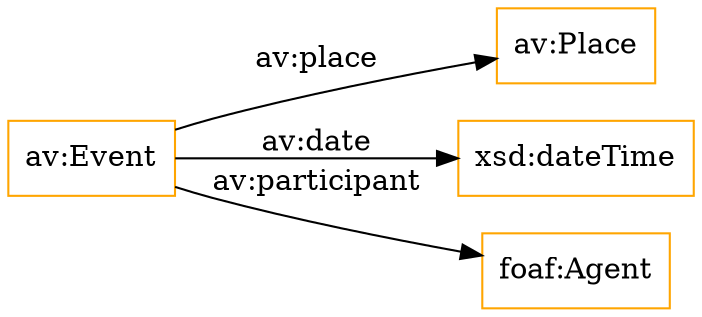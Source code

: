 digraph ar2dtool_diagram { 
rankdir=LR;
size="1501"
node [shape = rectangle, color="orange"]; "av:Event" ; /*classes style*/
	"av:Event" -> "av:Place" [ label = "av:place" ];
	"av:Event" -> "xsd:dateTime" [ label = "av:date" ];
	"av:Event" -> "foaf:Agent" [ label = "av:participant" ];

}
